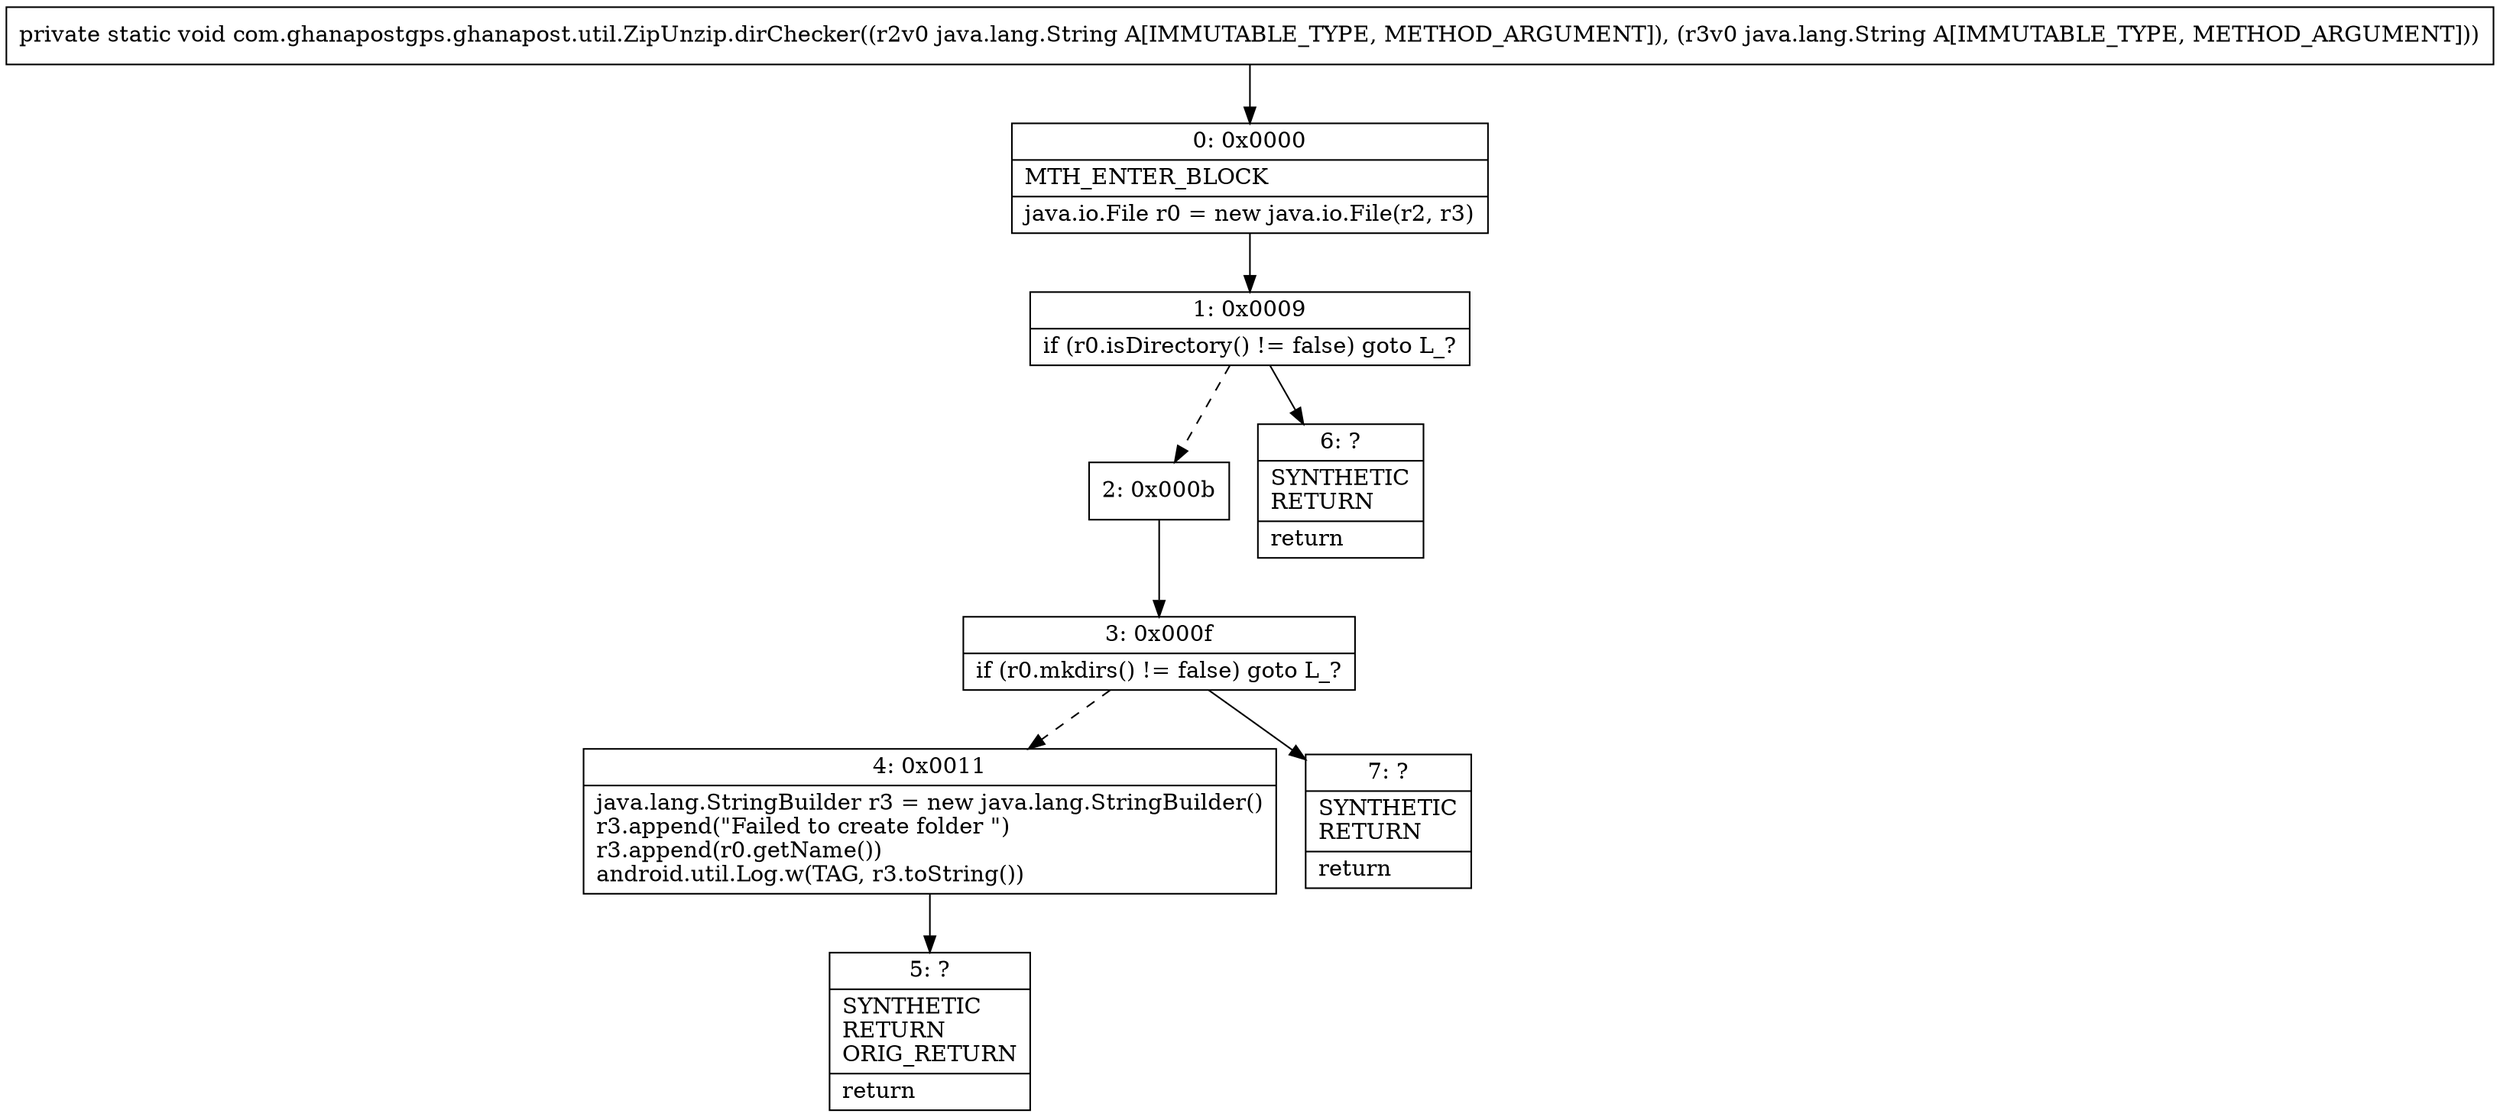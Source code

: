 digraph "CFG forcom.ghanapostgps.ghanapost.util.ZipUnzip.dirChecker(Ljava\/lang\/String;Ljava\/lang\/String;)V" {
Node_0 [shape=record,label="{0\:\ 0x0000|MTH_ENTER_BLOCK\l|java.io.File r0 = new java.io.File(r2, r3)\l}"];
Node_1 [shape=record,label="{1\:\ 0x0009|if (r0.isDirectory() != false) goto L_?\l}"];
Node_2 [shape=record,label="{2\:\ 0x000b}"];
Node_3 [shape=record,label="{3\:\ 0x000f|if (r0.mkdirs() != false) goto L_?\l}"];
Node_4 [shape=record,label="{4\:\ 0x0011|java.lang.StringBuilder r3 = new java.lang.StringBuilder()\lr3.append(\"Failed to create folder \")\lr3.append(r0.getName())\landroid.util.Log.w(TAG, r3.toString())\l}"];
Node_5 [shape=record,label="{5\:\ ?|SYNTHETIC\lRETURN\lORIG_RETURN\l|return\l}"];
Node_6 [shape=record,label="{6\:\ ?|SYNTHETIC\lRETURN\l|return\l}"];
Node_7 [shape=record,label="{7\:\ ?|SYNTHETIC\lRETURN\l|return\l}"];
MethodNode[shape=record,label="{private static void com.ghanapostgps.ghanapost.util.ZipUnzip.dirChecker((r2v0 java.lang.String A[IMMUTABLE_TYPE, METHOD_ARGUMENT]), (r3v0 java.lang.String A[IMMUTABLE_TYPE, METHOD_ARGUMENT])) }"];
MethodNode -> Node_0;
Node_0 -> Node_1;
Node_1 -> Node_2[style=dashed];
Node_1 -> Node_6;
Node_2 -> Node_3;
Node_3 -> Node_4[style=dashed];
Node_3 -> Node_7;
Node_4 -> Node_5;
}

